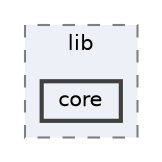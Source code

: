 digraph "pkiclassroomrescheduler/src/main/frontend/node_modules/axios/lib/core"
{
 // LATEX_PDF_SIZE
  bgcolor="transparent";
  edge [fontname=Helvetica,fontsize=10,labelfontname=Helvetica,labelfontsize=10];
  node [fontname=Helvetica,fontsize=10,shape=box,height=0.2,width=0.4];
  compound=true
  subgraph clusterdir_95b9516c55ccbbff063e12521fad8ac9 {
    graph [ bgcolor="#edf0f7", pencolor="grey50", label="lib", fontname=Helvetica,fontsize=10 style="filled,dashed", URL="dir_95b9516c55ccbbff063e12521fad8ac9.html",tooltip=""]
  dir_b5984de0065c6f2727dd666d3c4246df [label="core", fillcolor="#edf0f7", color="grey25", style="filled,bold", URL="dir_b5984de0065c6f2727dd666d3c4246df.html",tooltip=""];
  }
}
